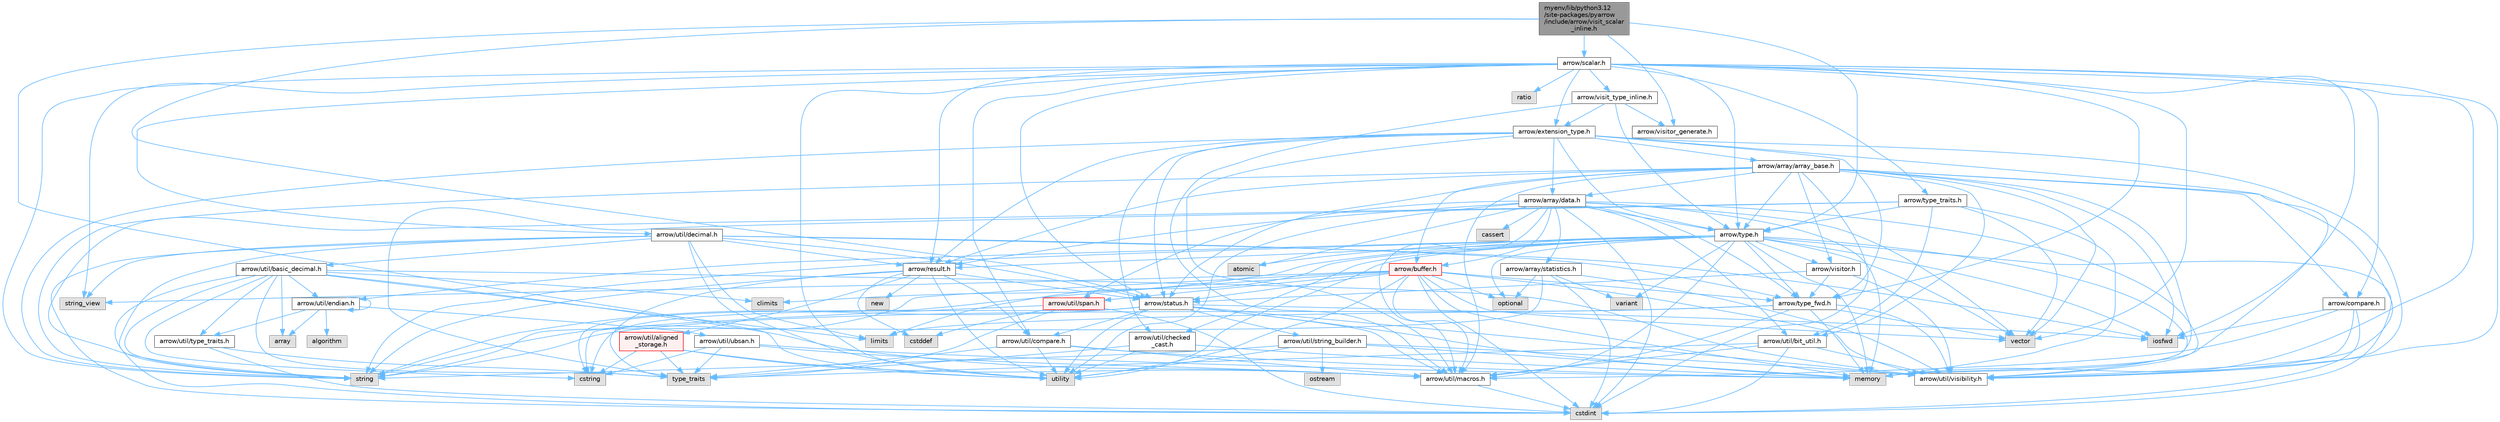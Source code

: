 digraph "myenv/lib/python3.12/site-packages/pyarrow/include/arrow/visit_scalar_inline.h"
{
 // LATEX_PDF_SIZE
  bgcolor="transparent";
  edge [fontname=Helvetica,fontsize=10,labelfontname=Helvetica,labelfontsize=10];
  node [fontname=Helvetica,fontsize=10,shape=box,height=0.2,width=0.4];
  Node1 [id="Node000001",label="myenv/lib/python3.12\l/site-packages/pyarrow\l/include/arrow/visit_scalar\l_inline.h",height=0.2,width=0.4,color="gray40", fillcolor="grey60", style="filled", fontcolor="black",tooltip=" "];
  Node1 -> Node2 [id="edge1_Node000001_Node000002",color="steelblue1",style="solid",tooltip=" "];
  Node2 [id="Node000002",label="utility",height=0.2,width=0.4,color="grey60", fillcolor="#E0E0E0", style="filled",tooltip=" "];
  Node1 -> Node3 [id="edge2_Node000001_Node000003",color="steelblue1",style="solid",tooltip=" "];
  Node3 [id="Node000003",label="arrow/scalar.h",height=0.2,width=0.4,color="grey40", fillcolor="white", style="filled",URL="$scalar_8h.html",tooltip=" "];
  Node3 -> Node4 [id="edge3_Node000003_Node000004",color="steelblue1",style="solid",tooltip=" "];
  Node4 [id="Node000004",label="iosfwd",height=0.2,width=0.4,color="grey60", fillcolor="#E0E0E0", style="filled",tooltip=" "];
  Node3 -> Node5 [id="edge4_Node000003_Node000005",color="steelblue1",style="solid",tooltip=" "];
  Node5 [id="Node000005",label="memory",height=0.2,width=0.4,color="grey60", fillcolor="#E0E0E0", style="filled",tooltip=" "];
  Node3 -> Node6 [id="edge5_Node000003_Node000006",color="steelblue1",style="solid",tooltip=" "];
  Node6 [id="Node000006",label="ratio",height=0.2,width=0.4,color="grey60", fillcolor="#E0E0E0", style="filled",tooltip=" "];
  Node3 -> Node7 [id="edge6_Node000003_Node000007",color="steelblue1",style="solid",tooltip=" "];
  Node7 [id="Node000007",label="string",height=0.2,width=0.4,color="grey60", fillcolor="#E0E0E0", style="filled",tooltip=" "];
  Node3 -> Node8 [id="edge7_Node000003_Node000008",color="steelblue1",style="solid",tooltip=" "];
  Node8 [id="Node000008",label="string_view",height=0.2,width=0.4,color="grey60", fillcolor="#E0E0E0", style="filled",tooltip=" "];
  Node3 -> Node2 [id="edge8_Node000003_Node000002",color="steelblue1",style="solid",tooltip=" "];
  Node3 -> Node9 [id="edge9_Node000003_Node000009",color="steelblue1",style="solid",tooltip=" "];
  Node9 [id="Node000009",label="vector",height=0.2,width=0.4,color="grey60", fillcolor="#E0E0E0", style="filled",tooltip=" "];
  Node3 -> Node10 [id="edge10_Node000003_Node000010",color="steelblue1",style="solid",tooltip=" "];
  Node10 [id="Node000010",label="arrow/compare.h",height=0.2,width=0.4,color="grey40", fillcolor="white", style="filled",URL="$compare_8h.html",tooltip=" "];
  Node10 -> Node11 [id="edge11_Node000010_Node000011",color="steelblue1",style="solid",tooltip=" "];
  Node11 [id="Node000011",label="cstdint",height=0.2,width=0.4,color="grey60", fillcolor="#E0E0E0", style="filled",tooltip=" "];
  Node10 -> Node4 [id="edge12_Node000010_Node000004",color="steelblue1",style="solid",tooltip=" "];
  Node10 -> Node12 [id="edge13_Node000010_Node000012",color="steelblue1",style="solid",tooltip=" "];
  Node12 [id="Node000012",label="arrow/util/macros.h",height=0.2,width=0.4,color="grey40", fillcolor="white", style="filled",URL="$macros_8h.html",tooltip=" "];
  Node12 -> Node11 [id="edge14_Node000012_Node000011",color="steelblue1",style="solid",tooltip=" "];
  Node10 -> Node13 [id="edge15_Node000010_Node000013",color="steelblue1",style="solid",tooltip=" "];
  Node13 [id="Node000013",label="arrow/util/visibility.h",height=0.2,width=0.4,color="grey40", fillcolor="white", style="filled",URL="$include_2arrow_2util_2visibility_8h.html",tooltip=" "];
  Node3 -> Node14 [id="edge16_Node000003_Node000014",color="steelblue1",style="solid",tooltip=" "];
  Node14 [id="Node000014",label="arrow/extension_type.h",height=0.2,width=0.4,color="grey40", fillcolor="white", style="filled",URL="$include_2arrow_2extension__type_8h.html",tooltip=" "];
  Node14 -> Node5 [id="edge17_Node000014_Node000005",color="steelblue1",style="solid",tooltip=" "];
  Node14 -> Node7 [id="edge18_Node000014_Node000007",color="steelblue1",style="solid",tooltip=" "];
  Node14 -> Node15 [id="edge19_Node000014_Node000015",color="steelblue1",style="solid",tooltip=" "];
  Node15 [id="Node000015",label="arrow/array/array_base.h",height=0.2,width=0.4,color="grey40", fillcolor="white", style="filled",URL="$array__base_8h.html",tooltip=" "];
  Node15 -> Node11 [id="edge20_Node000015_Node000011",color="steelblue1",style="solid",tooltip=" "];
  Node15 -> Node4 [id="edge21_Node000015_Node000004",color="steelblue1",style="solid",tooltip=" "];
  Node15 -> Node5 [id="edge22_Node000015_Node000005",color="steelblue1",style="solid",tooltip=" "];
  Node15 -> Node7 [id="edge23_Node000015_Node000007",color="steelblue1",style="solid",tooltip=" "];
  Node15 -> Node9 [id="edge24_Node000015_Node000009",color="steelblue1",style="solid",tooltip=" "];
  Node15 -> Node16 [id="edge25_Node000015_Node000016",color="steelblue1",style="solid",tooltip=" "];
  Node16 [id="Node000016",label="arrow/array/data.h",height=0.2,width=0.4,color="grey40", fillcolor="white", style="filled",URL="$data_8h.html",tooltip=" "];
  Node16 -> Node17 [id="edge26_Node000016_Node000017",color="steelblue1",style="solid",tooltip=" "];
  Node17 [id="Node000017",label="atomic",height=0.2,width=0.4,color="grey60", fillcolor="#E0E0E0", style="filled",tooltip=" "];
  Node16 -> Node18 [id="edge27_Node000016_Node000018",color="steelblue1",style="solid",tooltip=" "];
  Node18 [id="Node000018",label="cassert",height=0.2,width=0.4,color="grey60", fillcolor="#E0E0E0", style="filled",tooltip=" "];
  Node16 -> Node11 [id="edge28_Node000016_Node000011",color="steelblue1",style="solid",tooltip=" "];
  Node16 -> Node5 [id="edge29_Node000016_Node000005",color="steelblue1",style="solid",tooltip=" "];
  Node16 -> Node2 [id="edge30_Node000016_Node000002",color="steelblue1",style="solid",tooltip=" "];
  Node16 -> Node9 [id="edge31_Node000016_Node000009",color="steelblue1",style="solid",tooltip=" "];
  Node16 -> Node19 [id="edge32_Node000016_Node000019",color="steelblue1",style="solid",tooltip=" "];
  Node19 [id="Node000019",label="arrow/array/statistics.h",height=0.2,width=0.4,color="grey40", fillcolor="white", style="filled",URL="$arrow_2array_2statistics_8h.html",tooltip=" "];
  Node19 -> Node11 [id="edge33_Node000019_Node000011",color="steelblue1",style="solid",tooltip=" "];
  Node19 -> Node20 [id="edge34_Node000019_Node000020",color="steelblue1",style="solid",tooltip=" "];
  Node20 [id="Node000020",label="optional",height=0.2,width=0.4,color="grey60", fillcolor="#E0E0E0", style="filled",tooltip=" "];
  Node19 -> Node7 [id="edge35_Node000019_Node000007",color="steelblue1",style="solid",tooltip=" "];
  Node19 -> Node21 [id="edge36_Node000019_Node000021",color="steelblue1",style="solid",tooltip=" "];
  Node21 [id="Node000021",label="variant",height=0.2,width=0.4,color="grey60", fillcolor="#E0E0E0", style="filled",tooltip=" "];
  Node19 -> Node13 [id="edge37_Node000019_Node000013",color="steelblue1",style="solid",tooltip=" "];
  Node16 -> Node22 [id="edge38_Node000016_Node000022",color="steelblue1",style="solid",tooltip=" "];
  Node22 [id="Node000022",label="arrow/buffer.h",height=0.2,width=0.4,color="red", fillcolor="#FFF0F0", style="filled",URL="$buffer_8h.html",tooltip=" "];
  Node22 -> Node11 [id="edge39_Node000022_Node000011",color="steelblue1",style="solid",tooltip=" "];
  Node22 -> Node23 [id="edge40_Node000022_Node000023",color="steelblue1",style="solid",tooltip=" "];
  Node23 [id="Node000023",label="cstring",height=0.2,width=0.4,color="grey60", fillcolor="#E0E0E0", style="filled",tooltip=" "];
  Node22 -> Node5 [id="edge41_Node000022_Node000005",color="steelblue1",style="solid",tooltip=" "];
  Node22 -> Node20 [id="edge42_Node000022_Node000020",color="steelblue1",style="solid",tooltip=" "];
  Node22 -> Node7 [id="edge43_Node000022_Node000007",color="steelblue1",style="solid",tooltip=" "];
  Node22 -> Node8 [id="edge44_Node000022_Node000008",color="steelblue1",style="solid",tooltip=" "];
  Node22 -> Node2 [id="edge45_Node000022_Node000002",color="steelblue1",style="solid",tooltip=" "];
  Node22 -> Node9 [id="edge46_Node000022_Node000009",color="steelblue1",style="solid",tooltip=" "];
  Node22 -> Node33 [id="edge47_Node000022_Node000033",color="steelblue1",style="solid",tooltip=" "];
  Node33 [id="Node000033",label="arrow/status.h",height=0.2,width=0.4,color="grey40", fillcolor="white", style="filled",URL="$status_8h.html",tooltip=" "];
  Node33 -> Node23 [id="edge48_Node000033_Node000023",color="steelblue1",style="solid",tooltip=" "];
  Node33 -> Node4 [id="edge49_Node000033_Node000004",color="steelblue1",style="solid",tooltip=" "];
  Node33 -> Node5 [id="edge50_Node000033_Node000005",color="steelblue1",style="solid",tooltip=" "];
  Node33 -> Node7 [id="edge51_Node000033_Node000007",color="steelblue1",style="solid",tooltip=" "];
  Node33 -> Node2 [id="edge52_Node000033_Node000002",color="steelblue1",style="solid",tooltip=" "];
  Node33 -> Node34 [id="edge53_Node000033_Node000034",color="steelblue1",style="solid",tooltip=" "];
  Node34 [id="Node000034",label="arrow/util/compare.h",height=0.2,width=0.4,color="grey40", fillcolor="white", style="filled",URL="$util_2compare_8h.html",tooltip=" "];
  Node34 -> Node5 [id="edge54_Node000034_Node000005",color="steelblue1",style="solid",tooltip=" "];
  Node34 -> Node32 [id="edge55_Node000034_Node000032",color="steelblue1",style="solid",tooltip=" "];
  Node32 [id="Node000032",label="type_traits",height=0.2,width=0.4,color="grey60", fillcolor="#E0E0E0", style="filled",tooltip=" "];
  Node34 -> Node2 [id="edge56_Node000034_Node000002",color="steelblue1",style="solid",tooltip=" "];
  Node34 -> Node12 [id="edge57_Node000034_Node000012",color="steelblue1",style="solid",tooltip=" "];
  Node33 -> Node12 [id="edge58_Node000033_Node000012",color="steelblue1",style="solid",tooltip=" "];
  Node33 -> Node35 [id="edge59_Node000033_Node000035",color="steelblue1",style="solid",tooltip=" "];
  Node35 [id="Node000035",label="arrow/util/string_builder.h",height=0.2,width=0.4,color="grey40", fillcolor="white", style="filled",URL="$string__builder_8h.html",tooltip=" "];
  Node35 -> Node5 [id="edge60_Node000035_Node000005",color="steelblue1",style="solid",tooltip=" "];
  Node35 -> Node36 [id="edge61_Node000035_Node000036",color="steelblue1",style="solid",tooltip=" "];
  Node36 [id="Node000036",label="ostream",height=0.2,width=0.4,color="grey60", fillcolor="#E0E0E0", style="filled",tooltip=" "];
  Node35 -> Node7 [id="edge62_Node000035_Node000007",color="steelblue1",style="solid",tooltip=" "];
  Node35 -> Node2 [id="edge63_Node000035_Node000002",color="steelblue1",style="solid",tooltip=" "];
  Node35 -> Node13 [id="edge64_Node000035_Node000013",color="steelblue1",style="solid",tooltip=" "];
  Node33 -> Node13 [id="edge65_Node000033_Node000013",color="steelblue1",style="solid",tooltip=" "];
  Node22 -> Node27 [id="edge66_Node000022_Node000027",color="steelblue1",style="solid",tooltip=" "];
  Node27 [id="Node000027",label="arrow/type_fwd.h",height=0.2,width=0.4,color="grey40", fillcolor="white", style="filled",URL="$arrow_2type__fwd_8h.html",tooltip=" "];
  Node27 -> Node28 [id="edge67_Node000027_Node000028",color="steelblue1",style="solid",tooltip=" "];
  Node28 [id="Node000028",label="limits",height=0.2,width=0.4,color="grey60", fillcolor="#E0E0E0", style="filled",tooltip=" "];
  Node27 -> Node5 [id="edge68_Node000027_Node000005",color="steelblue1",style="solid",tooltip=" "];
  Node27 -> Node7 [id="edge69_Node000027_Node000007",color="steelblue1",style="solid",tooltip=" "];
  Node27 -> Node9 [id="edge70_Node000027_Node000009",color="steelblue1",style="solid",tooltip=" "];
  Node27 -> Node12 [id="edge71_Node000027_Node000012",color="steelblue1",style="solid",tooltip=" "];
  Node27 -> Node13 [id="edge72_Node000027_Node000013",color="steelblue1",style="solid",tooltip=" "];
  Node22 -> Node12 [id="edge73_Node000022_Node000012",color="steelblue1",style="solid",tooltip=" "];
  Node22 -> Node39 [id="edge74_Node000022_Node000039",color="steelblue1",style="solid",tooltip=" "];
  Node39 [id="Node000039",label="arrow/util/span.h",height=0.2,width=0.4,color="red", fillcolor="#FFF0F0", style="filled",URL="$span_8h.html",tooltip=" "];
  Node39 -> Node30 [id="edge75_Node000039_Node000030",color="steelblue1",style="solid",tooltip=" "];
  Node30 [id="Node000030",label="cstddef",height=0.2,width=0.4,color="grey60", fillcolor="#E0E0E0", style="filled",tooltip=" "];
  Node39 -> Node11 [id="edge76_Node000039_Node000011",color="steelblue1",style="solid",tooltip=" "];
  Node39 -> Node23 [id="edge77_Node000039_Node000023",color="steelblue1",style="solid",tooltip=" "];
  Node39 -> Node32 [id="edge78_Node000039_Node000032",color="steelblue1",style="solid",tooltip=" "];
  Node22 -> Node13 [id="edge79_Node000022_Node000013",color="steelblue1",style="solid",tooltip=" "];
  Node16 -> Node29 [id="edge80_Node000016_Node000029",color="steelblue1",style="solid",tooltip=" "];
  Node29 [id="Node000029",label="arrow/result.h",height=0.2,width=0.4,color="grey40", fillcolor="white", style="filled",URL="$result_8h.html",tooltip=" "];
  Node29 -> Node30 [id="edge81_Node000029_Node000030",color="steelblue1",style="solid",tooltip=" "];
  Node29 -> Node31 [id="edge82_Node000029_Node000031",color="steelblue1",style="solid",tooltip=" "];
  Node31 [id="Node000031",label="new",height=0.2,width=0.4,color="grey60", fillcolor="#E0E0E0", style="filled",tooltip=" "];
  Node29 -> Node7 [id="edge83_Node000029_Node000007",color="steelblue1",style="solid",tooltip=" "];
  Node29 -> Node32 [id="edge84_Node000029_Node000032",color="steelblue1",style="solid",tooltip=" "];
  Node29 -> Node2 [id="edge85_Node000029_Node000002",color="steelblue1",style="solid",tooltip=" "];
  Node29 -> Node33 [id="edge86_Node000029_Node000033",color="steelblue1",style="solid",tooltip=" "];
  Node29 -> Node37 [id="edge87_Node000029_Node000037",color="steelblue1",style="solid",tooltip=" "];
  Node37 [id="Node000037",label="arrow/util/aligned\l_storage.h",height=0.2,width=0.4,color="red", fillcolor="#FFF0F0", style="filled",URL="$aligned__storage_8h.html",tooltip=" "];
  Node37 -> Node23 [id="edge88_Node000037_Node000023",color="steelblue1",style="solid",tooltip=" "];
  Node37 -> Node32 [id="edge89_Node000037_Node000032",color="steelblue1",style="solid",tooltip=" "];
  Node37 -> Node2 [id="edge90_Node000037_Node000002",color="steelblue1",style="solid",tooltip=" "];
  Node37 -> Node12 [id="edge91_Node000037_Node000012",color="steelblue1",style="solid",tooltip=" "];
  Node29 -> Node34 [id="edge92_Node000029_Node000034",color="steelblue1",style="solid",tooltip=" "];
  Node16 -> Node41 [id="edge93_Node000016_Node000041",color="steelblue1",style="solid",tooltip=" "];
  Node41 [id="Node000041",label="arrow/type.h",height=0.2,width=0.4,color="grey40", fillcolor="white", style="filled",URL="$type_8h.html",tooltip=" "];
  Node41 -> Node17 [id="edge94_Node000041_Node000017",color="steelblue1",style="solid",tooltip=" "];
  Node41 -> Node42 [id="edge95_Node000041_Node000042",color="steelblue1",style="solid",tooltip=" "];
  Node42 [id="Node000042",label="climits",height=0.2,width=0.4,color="grey60", fillcolor="#E0E0E0", style="filled",tooltip=" "];
  Node41 -> Node11 [id="edge96_Node000041_Node000011",color="steelblue1",style="solid",tooltip=" "];
  Node41 -> Node4 [id="edge97_Node000041_Node000004",color="steelblue1",style="solid",tooltip=" "];
  Node41 -> Node28 [id="edge98_Node000041_Node000028",color="steelblue1",style="solid",tooltip=" "];
  Node41 -> Node5 [id="edge99_Node000041_Node000005",color="steelblue1",style="solid",tooltip=" "];
  Node41 -> Node20 [id="edge100_Node000041_Node000020",color="steelblue1",style="solid",tooltip=" "];
  Node41 -> Node7 [id="edge101_Node000041_Node000007",color="steelblue1",style="solid",tooltip=" "];
  Node41 -> Node2 [id="edge102_Node000041_Node000002",color="steelblue1",style="solid",tooltip=" "];
  Node41 -> Node21 [id="edge103_Node000041_Node000021",color="steelblue1",style="solid",tooltip=" "];
  Node41 -> Node9 [id="edge104_Node000041_Node000009",color="steelblue1",style="solid",tooltip=" "];
  Node41 -> Node29 [id="edge105_Node000041_Node000029",color="steelblue1",style="solid",tooltip=" "];
  Node41 -> Node27 [id="edge106_Node000041_Node000027",color="steelblue1",style="solid",tooltip=" "];
  Node41 -> Node43 [id="edge107_Node000041_Node000043",color="steelblue1",style="solid",tooltip=" "];
  Node43 [id="Node000043",label="arrow/util/checked\l_cast.h",height=0.2,width=0.4,color="grey40", fillcolor="white", style="filled",URL="$checked__cast_8h.html",tooltip=" "];
  Node43 -> Node5 [id="edge108_Node000043_Node000005",color="steelblue1",style="solid",tooltip=" "];
  Node43 -> Node32 [id="edge109_Node000043_Node000032",color="steelblue1",style="solid",tooltip=" "];
  Node43 -> Node2 [id="edge110_Node000043_Node000002",color="steelblue1",style="solid",tooltip=" "];
  Node41 -> Node44 [id="edge111_Node000041_Node000044",color="steelblue1",style="solid",tooltip=" "];
  Node44 [id="Node000044",label="arrow/util/endian.h",height=0.2,width=0.4,color="grey40", fillcolor="white", style="filled",URL="$endian_8h.html",tooltip=" "];
  Node44 -> Node44 [id="edge112_Node000044_Node000044",color="steelblue1",style="solid",tooltip=" "];
  Node44 -> Node45 [id="edge113_Node000044_Node000045",color="steelblue1",style="solid",tooltip=" "];
  Node45 [id="Node000045",label="algorithm",height=0.2,width=0.4,color="grey60", fillcolor="#E0E0E0", style="filled",tooltip=" "];
  Node44 -> Node46 [id="edge114_Node000044_Node000046",color="steelblue1",style="solid",tooltip=" "];
  Node46 [id="Node000046",label="array",height=0.2,width=0.4,color="grey60", fillcolor="#E0E0E0", style="filled",tooltip=" "];
  Node44 -> Node47 [id="edge115_Node000044_Node000047",color="steelblue1",style="solid",tooltip=" "];
  Node47 [id="Node000047",label="arrow/util/type_traits.h",height=0.2,width=0.4,color="grey40", fillcolor="white", style="filled",URL="$include_2arrow_2util_2type__traits_8h.html",tooltip=" "];
  Node47 -> Node11 [id="edge116_Node000047_Node000011",color="steelblue1",style="solid",tooltip=" "];
  Node47 -> Node32 [id="edge117_Node000047_Node000032",color="steelblue1",style="solid",tooltip=" "];
  Node44 -> Node48 [id="edge118_Node000044_Node000048",color="steelblue1",style="solid",tooltip=" "];
  Node48 [id="Node000048",label="arrow/util/ubsan.h",height=0.2,width=0.4,color="grey40", fillcolor="white", style="filled",URL="$ubsan_8h.html",tooltip=" "];
  Node48 -> Node23 [id="edge119_Node000048_Node000023",color="steelblue1",style="solid",tooltip=" "];
  Node48 -> Node5 [id="edge120_Node000048_Node000005",color="steelblue1",style="solid",tooltip=" "];
  Node48 -> Node32 [id="edge121_Node000048_Node000032",color="steelblue1",style="solid",tooltip=" "];
  Node48 -> Node12 [id="edge122_Node000048_Node000012",color="steelblue1",style="solid",tooltip=" "];
  Node41 -> Node12 [id="edge123_Node000041_Node000012",color="steelblue1",style="solid",tooltip=" "];
  Node41 -> Node13 [id="edge124_Node000041_Node000013",color="steelblue1",style="solid",tooltip=" "];
  Node41 -> Node49 [id="edge125_Node000041_Node000049",color="steelblue1",style="solid",tooltip=" "];
  Node49 [id="Node000049",label="arrow/visitor.h",height=0.2,width=0.4,color="grey40", fillcolor="white", style="filled",URL="$visitor_8h.html",tooltip=" "];
  Node49 -> Node33 [id="edge126_Node000049_Node000033",color="steelblue1",style="solid",tooltip=" "];
  Node49 -> Node27 [id="edge127_Node000049_Node000027",color="steelblue1",style="solid",tooltip=" "];
  Node49 -> Node13 [id="edge128_Node000049_Node000013",color="steelblue1",style="solid",tooltip=" "];
  Node16 -> Node27 [id="edge129_Node000016_Node000027",color="steelblue1",style="solid",tooltip=" "];
  Node16 -> Node50 [id="edge130_Node000016_Node000050",color="steelblue1",style="solid",tooltip=" "];
  Node50 [id="Node000050",label="arrow/util/bit_util.h",height=0.2,width=0.4,color="grey40", fillcolor="white", style="filled",URL="$bit__util_8h.html",tooltip=" "];
  Node50 -> Node11 [id="edge131_Node000050_Node000011",color="steelblue1",style="solid",tooltip=" "];
  Node50 -> Node32 [id="edge132_Node000050_Node000032",color="steelblue1",style="solid",tooltip=" "];
  Node50 -> Node12 [id="edge133_Node000050_Node000012",color="steelblue1",style="solid",tooltip=" "];
  Node50 -> Node13 [id="edge134_Node000050_Node000013",color="steelblue1",style="solid",tooltip=" "];
  Node16 -> Node12 [id="edge135_Node000016_Node000012",color="steelblue1",style="solid",tooltip=" "];
  Node16 -> Node39 [id="edge136_Node000016_Node000039",color="steelblue1",style="solid",tooltip=" "];
  Node16 -> Node13 [id="edge137_Node000016_Node000013",color="steelblue1",style="solid",tooltip=" "];
  Node15 -> Node22 [id="edge138_Node000015_Node000022",color="steelblue1",style="solid",tooltip=" "];
  Node15 -> Node10 [id="edge139_Node000015_Node000010",color="steelblue1",style="solid",tooltip=" "];
  Node15 -> Node29 [id="edge140_Node000015_Node000029",color="steelblue1",style="solid",tooltip=" "];
  Node15 -> Node33 [id="edge141_Node000015_Node000033",color="steelblue1",style="solid",tooltip=" "];
  Node15 -> Node41 [id="edge142_Node000015_Node000041",color="steelblue1",style="solid",tooltip=" "];
  Node15 -> Node50 [id="edge143_Node000015_Node000050",color="steelblue1",style="solid",tooltip=" "];
  Node15 -> Node12 [id="edge144_Node000015_Node000012",color="steelblue1",style="solid",tooltip=" "];
  Node15 -> Node13 [id="edge145_Node000015_Node000013",color="steelblue1",style="solid",tooltip=" "];
  Node15 -> Node49 [id="edge146_Node000015_Node000049",color="steelblue1",style="solid",tooltip=" "];
  Node14 -> Node16 [id="edge147_Node000014_Node000016",color="steelblue1",style="solid",tooltip=" "];
  Node14 -> Node29 [id="edge148_Node000014_Node000029",color="steelblue1",style="solid",tooltip=" "];
  Node14 -> Node33 [id="edge149_Node000014_Node000033",color="steelblue1",style="solid",tooltip=" "];
  Node14 -> Node41 [id="edge150_Node000014_Node000041",color="steelblue1",style="solid",tooltip=" "];
  Node14 -> Node27 [id="edge151_Node000014_Node000027",color="steelblue1",style="solid",tooltip=" "];
  Node14 -> Node43 [id="edge152_Node000014_Node000043",color="steelblue1",style="solid",tooltip=" "];
  Node14 -> Node12 [id="edge153_Node000014_Node000012",color="steelblue1",style="solid",tooltip=" "];
  Node14 -> Node13 [id="edge154_Node000014_Node000013",color="steelblue1",style="solid",tooltip=" "];
  Node3 -> Node29 [id="edge155_Node000003_Node000029",color="steelblue1",style="solid",tooltip=" "];
  Node3 -> Node33 [id="edge156_Node000003_Node000033",color="steelblue1",style="solid",tooltip=" "];
  Node3 -> Node41 [id="edge157_Node000003_Node000041",color="steelblue1",style="solid",tooltip=" "];
  Node3 -> Node27 [id="edge158_Node000003_Node000027",color="steelblue1",style="solid",tooltip=" "];
  Node3 -> Node51 [id="edge159_Node000003_Node000051",color="steelblue1",style="solid",tooltip=" "];
  Node51 [id="Node000051",label="arrow/type_traits.h",height=0.2,width=0.4,color="grey40", fillcolor="white", style="filled",URL="$include_2arrow_2type__traits_8h.html",tooltip=" "];
  Node51 -> Node5 [id="edge160_Node000051_Node000005",color="steelblue1",style="solid",tooltip=" "];
  Node51 -> Node7 [id="edge161_Node000051_Node000007",color="steelblue1",style="solid",tooltip=" "];
  Node51 -> Node32 [id="edge162_Node000051_Node000032",color="steelblue1",style="solid",tooltip=" "];
  Node51 -> Node9 [id="edge163_Node000051_Node000009",color="steelblue1",style="solid",tooltip=" "];
  Node51 -> Node41 [id="edge164_Node000051_Node000041",color="steelblue1",style="solid",tooltip=" "];
  Node51 -> Node50 [id="edge165_Node000051_Node000050",color="steelblue1",style="solid",tooltip=" "];
  Node3 -> Node34 [id="edge166_Node000003_Node000034",color="steelblue1",style="solid",tooltip=" "];
  Node3 -> Node52 [id="edge167_Node000003_Node000052",color="steelblue1",style="solid",tooltip=" "];
  Node52 [id="Node000052",label="arrow/util/decimal.h",height=0.2,width=0.4,color="grey40", fillcolor="white", style="filled",URL="$include_2arrow_2util_2decimal_8h.html",tooltip=" "];
  Node52 -> Node11 [id="edge168_Node000052_Node000011",color="steelblue1",style="solid",tooltip=" "];
  Node52 -> Node4 [id="edge169_Node000052_Node000004",color="steelblue1",style="solid",tooltip=" "];
  Node52 -> Node28 [id="edge170_Node000052_Node000028",color="steelblue1",style="solid",tooltip=" "];
  Node52 -> Node7 [id="edge171_Node000052_Node000007",color="steelblue1",style="solid",tooltip=" "];
  Node52 -> Node8 [id="edge172_Node000052_Node000008",color="steelblue1",style="solid",tooltip=" "];
  Node52 -> Node2 [id="edge173_Node000052_Node000002",color="steelblue1",style="solid",tooltip=" "];
  Node52 -> Node29 [id="edge174_Node000052_Node000029",color="steelblue1",style="solid",tooltip=" "];
  Node52 -> Node33 [id="edge175_Node000052_Node000033",color="steelblue1",style="solid",tooltip=" "];
  Node52 -> Node27 [id="edge176_Node000052_Node000027",color="steelblue1",style="solid",tooltip=" "];
  Node52 -> Node53 [id="edge177_Node000052_Node000053",color="steelblue1",style="solid",tooltip=" "];
  Node53 [id="Node000053",label="arrow/util/basic_decimal.h",height=0.2,width=0.4,color="grey40", fillcolor="white", style="filled",URL="$basic__decimal_8h.html",tooltip=" "];
  Node53 -> Node46 [id="edge178_Node000053_Node000046",color="steelblue1",style="solid",tooltip=" "];
  Node53 -> Node42 [id="edge179_Node000053_Node000042",color="steelblue1",style="solid",tooltip=" "];
  Node53 -> Node11 [id="edge180_Node000053_Node000011",color="steelblue1",style="solid",tooltip=" "];
  Node53 -> Node23 [id="edge181_Node000053_Node000023",color="steelblue1",style="solid",tooltip=" "];
  Node53 -> Node28 [id="edge182_Node000053_Node000028",color="steelblue1",style="solid",tooltip=" "];
  Node53 -> Node7 [id="edge183_Node000053_Node000007",color="steelblue1",style="solid",tooltip=" "];
  Node53 -> Node32 [id="edge184_Node000053_Node000032",color="steelblue1",style="solid",tooltip=" "];
  Node53 -> Node44 [id="edge185_Node000053_Node000044",color="steelblue1",style="solid",tooltip=" "];
  Node53 -> Node12 [id="edge186_Node000053_Node000012",color="steelblue1",style="solid",tooltip=" "];
  Node53 -> Node47 [id="edge187_Node000053_Node000047",color="steelblue1",style="solid",tooltip=" "];
  Node53 -> Node13 [id="edge188_Node000053_Node000013",color="steelblue1",style="solid",tooltip=" "];
  Node3 -> Node13 [id="edge189_Node000003_Node000013",color="steelblue1",style="solid",tooltip=" "];
  Node3 -> Node54 [id="edge190_Node000003_Node000054",color="steelblue1",style="solid",tooltip=" "];
  Node54 [id="Node000054",label="arrow/visit_type_inline.h",height=0.2,width=0.4,color="grey40", fillcolor="white", style="filled",URL="$visit__type__inline_8h.html",tooltip=" "];
  Node54 -> Node14 [id="edge191_Node000054_Node000014",color="steelblue1",style="solid",tooltip=" "];
  Node54 -> Node41 [id="edge192_Node000054_Node000041",color="steelblue1",style="solid",tooltip=" "];
  Node54 -> Node12 [id="edge193_Node000054_Node000012",color="steelblue1",style="solid",tooltip=" "];
  Node54 -> Node55 [id="edge194_Node000054_Node000055",color="steelblue1",style="solid",tooltip=" "];
  Node55 [id="Node000055",label="arrow/visitor_generate.h",height=0.2,width=0.4,color="grey40", fillcolor="white", style="filled",URL="$visitor__generate_8h.html",tooltip=" "];
  Node1 -> Node33 [id="edge195_Node000001_Node000033",color="steelblue1",style="solid",tooltip=" "];
  Node1 -> Node41 [id="edge196_Node000001_Node000041",color="steelblue1",style="solid",tooltip=" "];
  Node1 -> Node55 [id="edge197_Node000001_Node000055",color="steelblue1",style="solid",tooltip=" "];
}
